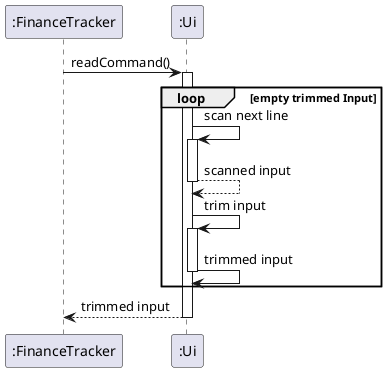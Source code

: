 @startuml
''https://plantuml.com/sequence-diagram
skinparam sequenceReferenceBackgroundColor #f7807c
participant ":FinanceTracker" as FinanceTracker
participant ":Ui" as ui

FinanceTracker -> ui ++: readCommand()
loop empty trimmed Input
    ui -> ui ++: scan next line
    ui --> ui --: scanned input
    ui -> ui ++: trim input
    ui -> ui --: trimmed input
end
FinanceTracker <-- ui --: trimmed input
@enduml